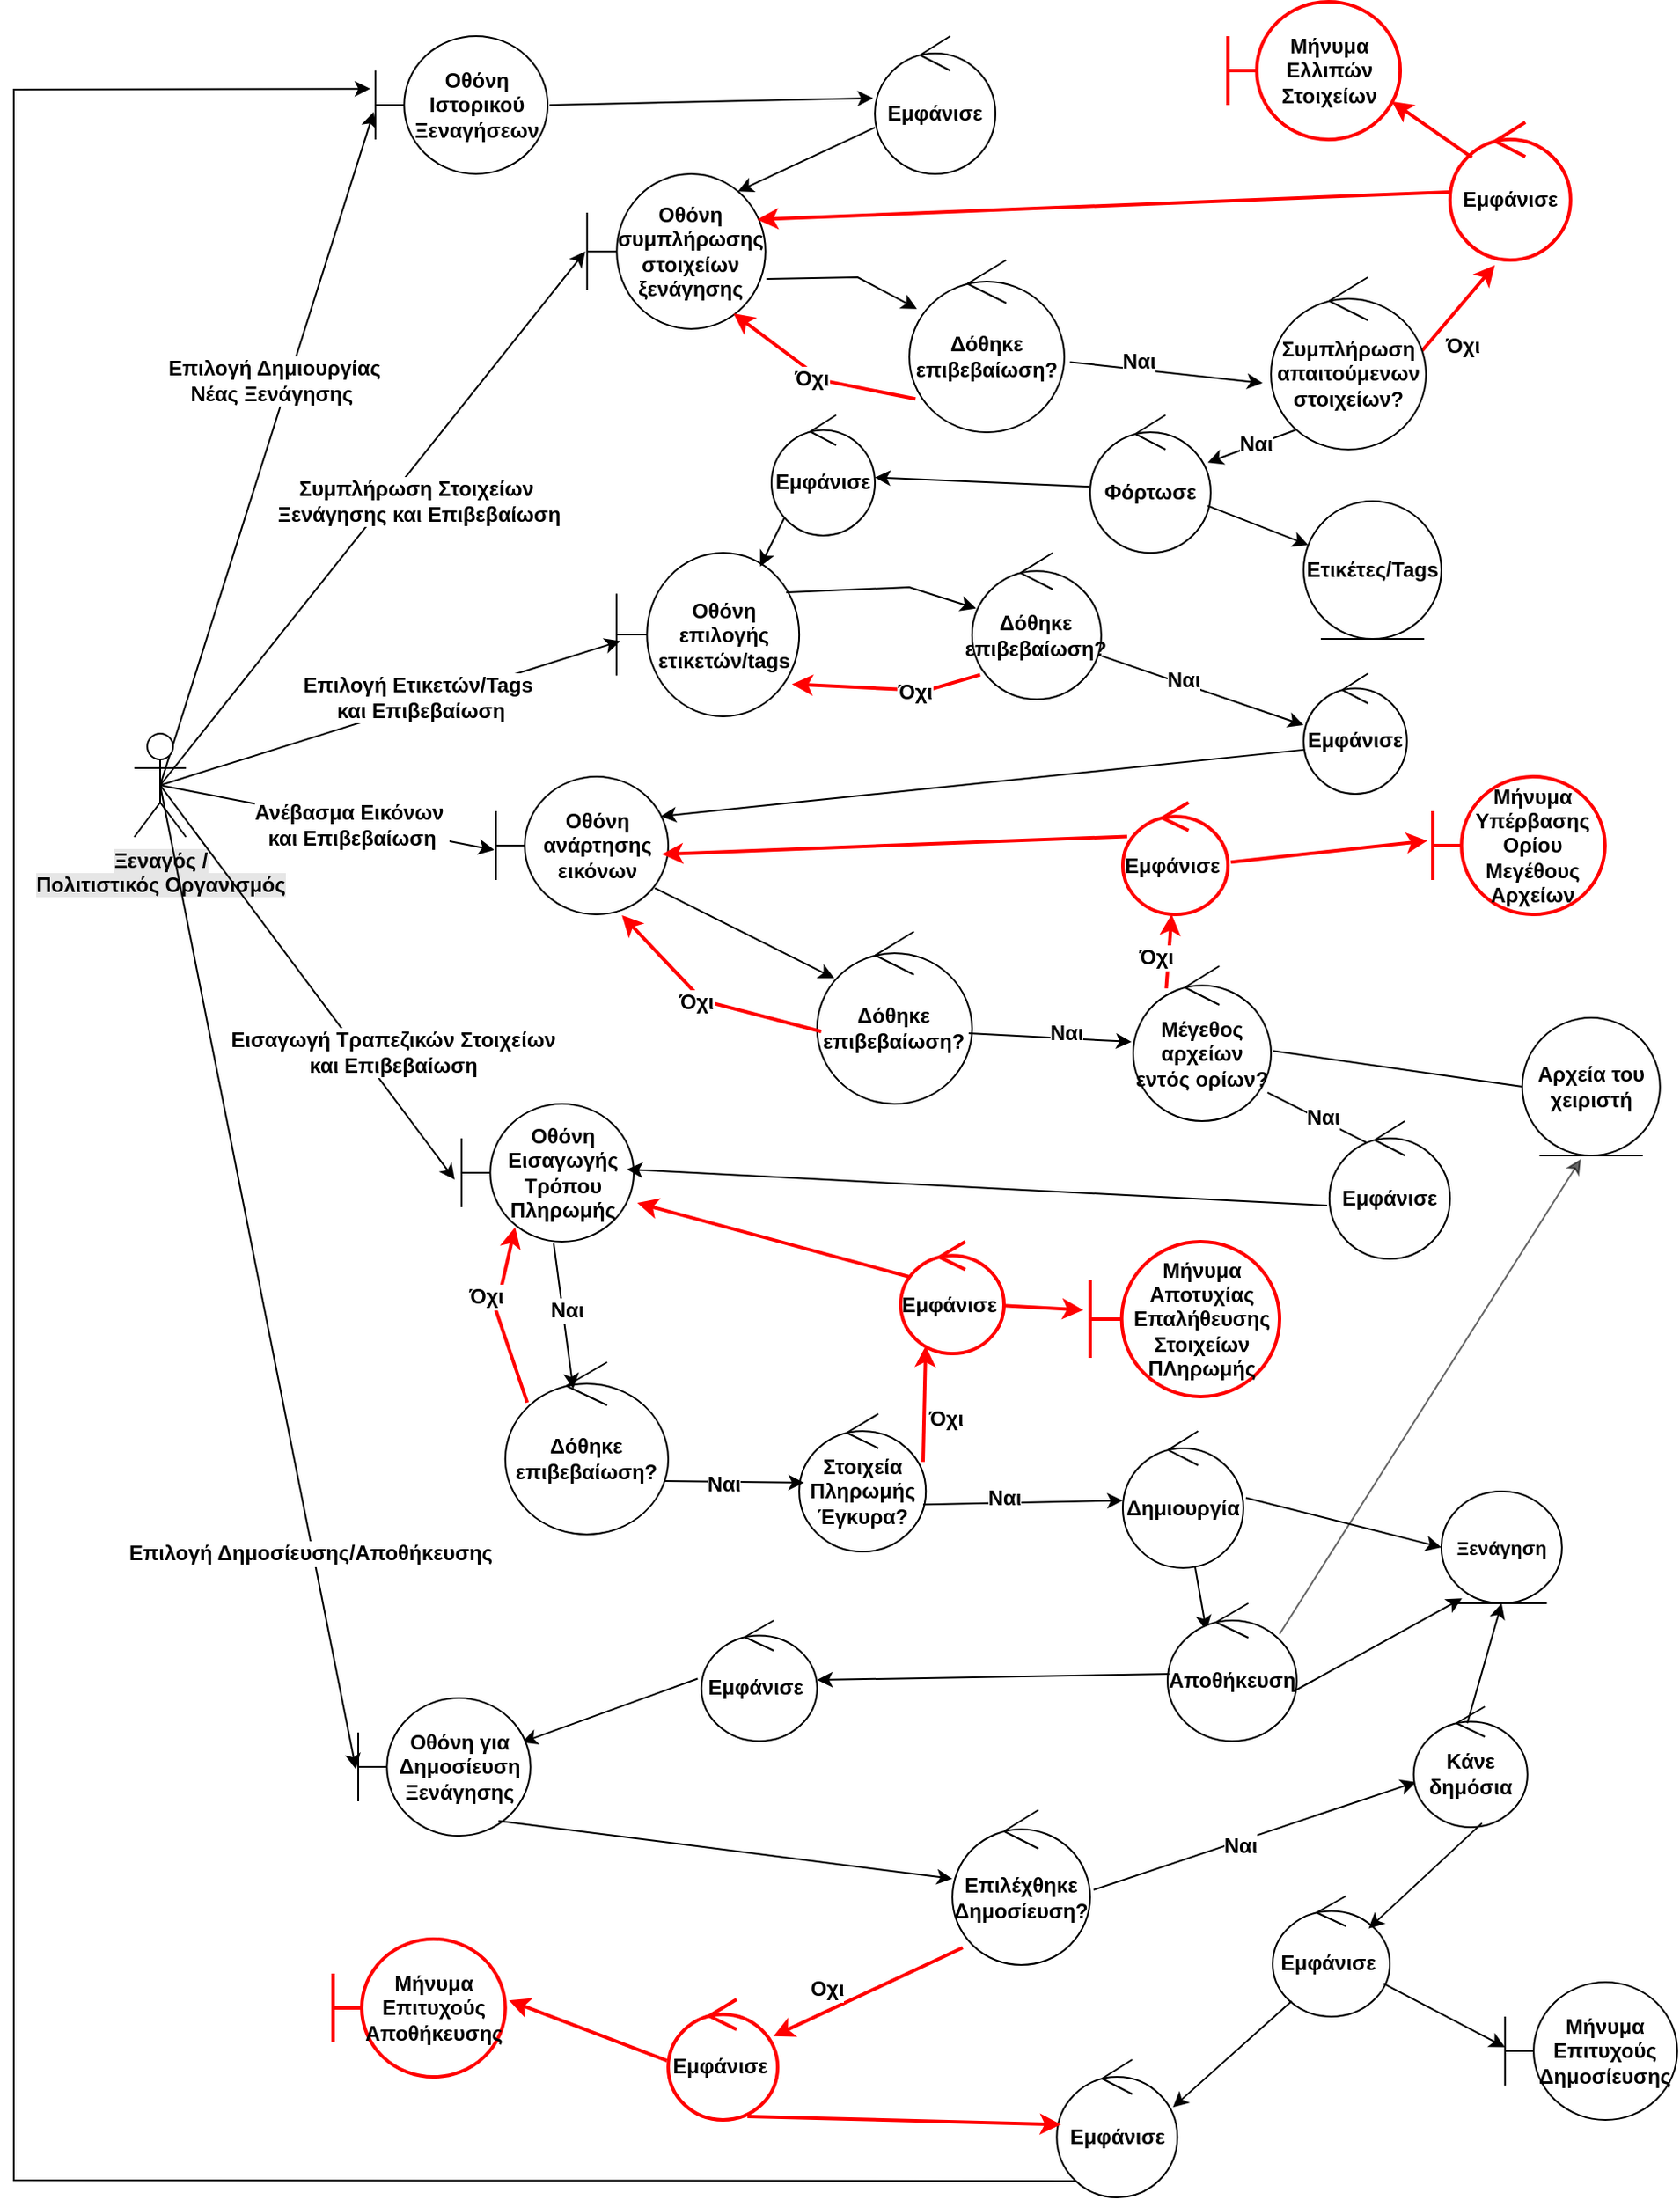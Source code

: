 <mxfile version="21.2.9" type="device">
  <diagram name="Page-1" id="bCAl37fwIDvj_ZqM9r9M">
    <mxGraphModel dx="2284" dy="1864" grid="1" gridSize="10" guides="1" tooltips="1" connect="1" arrows="1" fold="1" page="1" pageScale="1" pageWidth="850" pageHeight="1100" math="0" shadow="0">
      <root>
        <mxCell id="0" />
        <mxCell id="1" parent="0" />
        <mxCell id="_vuAa1aMIuxWL2abwS94-5" value="Οθόνη Ιστορικού Ξεναγήσεων" style="shape=umlBoundary;whiteSpace=wrap;html=1;fontStyle=1;" parent="1" vertex="1">
          <mxGeometry x="90" y="10" width="100" height="80" as="geometry" />
        </mxCell>
        <mxCell id="_vuAa1aMIuxWL2abwS94-7" value="" style="endArrow=classic;html=1;rounded=0;exitX=0.5;exitY=0.5;exitDx=0;exitDy=0;exitPerimeter=0;entryX=-0.01;entryY=0.55;entryDx=0;entryDy=0;entryPerimeter=0;fontStyle=1;" parent="1" source="_vuAa1aMIuxWL2abwS94-1" target="_vuAa1aMIuxWL2abwS94-5" edge="1">
          <mxGeometry width="50" height="50" relative="1" as="geometry">
            <mxPoint x="260" y="290" as="sourcePoint" />
            <mxPoint x="310" y="240" as="targetPoint" />
          </mxGeometry>
        </mxCell>
        <mxCell id="_vuAa1aMIuxWL2abwS94-8" value="&lt;font style=&quot;font-size: 12px;&quot;&gt;Επιλογή Δημιουργίας &lt;br&gt;Νέας Ξενάγησης&amp;nbsp;&lt;/font&gt;" style="edgeLabel;html=1;align=center;verticalAlign=middle;resizable=0;points=[];fontStyle=1;" parent="_vuAa1aMIuxWL2abwS94-7" vertex="1" connectable="0">
          <mxGeometry x="-0.223" y="1" relative="1" as="geometry">
            <mxPoint x="18" y="-83" as="offset" />
          </mxGeometry>
        </mxCell>
        <mxCell id="_vuAa1aMIuxWL2abwS94-1" value="&lt;span style=&quot;background-color: rgb(230, 230, 230);&quot;&gt;Ξεναγός / &lt;br&gt;Πολιτιστικός Οργανισμός&lt;/span&gt;" style="shape=umlActor;verticalLabelPosition=bottom;verticalAlign=top;html=1;outlineConnect=0;fontStyle=1;" parent="1" vertex="1">
          <mxGeometry x="-50" y="415" width="30" height="60" as="geometry" />
        </mxCell>
        <mxCell id="_vuAa1aMIuxWL2abwS94-10" value="Εμφάνισε" style="ellipse;shape=umlControl;whiteSpace=wrap;html=1;fontStyle=1;" parent="1" vertex="1">
          <mxGeometry x="380" y="10" width="70" height="80" as="geometry" />
        </mxCell>
        <mxCell id="_vuAa1aMIuxWL2abwS94-11" value="Οθόνη συμπλήρωσης στοιχείων ξενάγησης" style="shape=umlBoundary;whiteSpace=wrap;html=1;fontStyle=1;" parent="1" vertex="1">
          <mxGeometry x="212.88" y="90" width="103.56" height="90" as="geometry" />
        </mxCell>
        <mxCell id="_vuAa1aMIuxWL2abwS94-12" value="" style="endArrow=classic;html=1;rounded=0;entryX=-0.014;entryY=0.45;entryDx=0;entryDy=0;entryPerimeter=0;exitX=1.011;exitY=0.5;exitDx=0;exitDy=0;exitPerimeter=0;fontStyle=1;" parent="1" source="_vuAa1aMIuxWL2abwS94-5" target="_vuAa1aMIuxWL2abwS94-10" edge="1">
          <mxGeometry width="50" height="50" relative="1" as="geometry">
            <mxPoint x="428.94" y="80" as="sourcePoint" />
            <mxPoint x="328.94" y="230" as="targetPoint" />
          </mxGeometry>
        </mxCell>
        <mxCell id="_vuAa1aMIuxWL2abwS94-13" value="" style="endArrow=classic;html=1;rounded=0;exitX=0;exitY=0.663;exitDx=0;exitDy=0;exitPerimeter=0;entryX=0.846;entryY=0.113;entryDx=0;entryDy=0;entryPerimeter=0;fontStyle=1;" parent="1" source="_vuAa1aMIuxWL2abwS94-10" target="_vuAa1aMIuxWL2abwS94-11" edge="1">
          <mxGeometry width="50" height="50" relative="1" as="geometry">
            <mxPoint x="644.97" y="190.0" as="sourcePoint" />
            <mxPoint x="343.94" y="286.96" as="targetPoint" />
          </mxGeometry>
        </mxCell>
        <mxCell id="_vuAa1aMIuxWL2abwS94-14" value="" style="endArrow=classic;html=1;rounded=0;exitX=0.5;exitY=0.5;exitDx=0;exitDy=0;exitPerimeter=0;entryX=-0.01;entryY=0.5;entryDx=0;entryDy=0;entryPerimeter=0;fontStyle=1;" parent="1" source="_vuAa1aMIuxWL2abwS94-1" target="_vuAa1aMIuxWL2abwS94-11" edge="1">
          <mxGeometry width="50" height="50" relative="1" as="geometry">
            <mxPoint x="260" y="280" as="sourcePoint" />
            <mxPoint x="310" y="230" as="targetPoint" />
          </mxGeometry>
        </mxCell>
        <mxCell id="_vuAa1aMIuxWL2abwS94-15" value="&lt;font style=&quot;font-size: 12px;&quot;&gt;Συμπλήρωση Στοιχείων&amp;nbsp;&lt;br&gt;Ξενάγησης και Επιβεβαίωση&lt;br&gt;&lt;/font&gt;" style="edgeLabel;html=1;align=center;verticalAlign=middle;resizable=0;points=[];fontStyle=1;" parent="_vuAa1aMIuxWL2abwS94-14" vertex="1" connectable="0">
          <mxGeometry x="0.32" y="1" relative="1" as="geometry">
            <mxPoint x="-12" y="40" as="offset" />
          </mxGeometry>
        </mxCell>
        <mxCell id="_vuAa1aMIuxWL2abwS94-16" value="Φόρτωσε" style="ellipse;shape=umlControl;whiteSpace=wrap;html=1;fontStyle=1;" parent="1" vertex="1">
          <mxGeometry x="505" y="230" width="70" height="80" as="geometry" />
        </mxCell>
        <mxCell id="_vuAa1aMIuxWL2abwS94-17" value="Οθόνη επιλογής ετικετών/tags" style="shape=umlBoundary;whiteSpace=wrap;html=1;rounded=1;labelBackgroundColor=none;fontStyle=1;labelBorderColor=none;" parent="1" vertex="1">
          <mxGeometry x="230" y="310" width="106.06" height="95" as="geometry" />
        </mxCell>
        <mxCell id="_vuAa1aMIuxWL2abwS94-19" value="" style="endArrow=classic;html=1;rounded=0;fontStyle=1;" parent="1" source="_vuAa1aMIuxWL2abwS94-16" target="-2h78D8NwC2mSWmw_4OS-2" edge="1">
          <mxGeometry width="50" height="50" relative="1" as="geometry">
            <mxPoint x="515.94" y="263" as="sourcePoint" />
            <mxPoint x="560" y="260" as="targetPoint" />
          </mxGeometry>
        </mxCell>
        <mxCell id="_vuAa1aMIuxWL2abwS94-21" value="" style="endArrow=classic;html=1;rounded=0;exitX=0.5;exitY=0.5;exitDx=0;exitDy=0;exitPerimeter=0;entryX=0.02;entryY=0.54;entryDx=0;entryDy=0;entryPerimeter=0;fontStyle=1;" parent="1" source="_vuAa1aMIuxWL2abwS94-1" target="_vuAa1aMIuxWL2abwS94-17" edge="1">
          <mxGeometry width="50" height="50" relative="1" as="geometry">
            <mxPoint x="260" y="370" as="sourcePoint" />
            <mxPoint x="310" y="320" as="targetPoint" />
          </mxGeometry>
        </mxCell>
        <mxCell id="_vuAa1aMIuxWL2abwS94-22" value="&lt;font style=&quot;font-size: 12px;&quot;&gt;Επιλογή Ετικετών/Tags&amp;nbsp;&lt;br&gt;και Επιβεβαίωση&lt;br&gt;&lt;/font&gt;" style="edgeLabel;html=1;align=center;verticalAlign=middle;resizable=0;points=[];fontStyle=1;" parent="_vuAa1aMIuxWL2abwS94-21" vertex="1" connectable="0">
          <mxGeometry x="0.141" y="4" relative="1" as="geometry">
            <mxPoint as="offset" />
          </mxGeometry>
        </mxCell>
        <mxCell id="_vuAa1aMIuxWL2abwS94-25" value="Οθόνη ανάρτησης εικόνων" style="shape=umlBoundary;whiteSpace=wrap;html=1;rounded=1;labelBackgroundColor=none;fontStyle=1;labelBorderColor=none;" parent="1" vertex="1">
          <mxGeometry x="160" y="440" width="100" height="80" as="geometry" />
        </mxCell>
        <mxCell id="_vuAa1aMIuxWL2abwS94-26" value="Εμφάνισε" style="ellipse;shape=umlControl;whiteSpace=wrap;html=1;rounded=1;labelBackgroundColor=none;fontStyle=1;labelBorderColor=none;" parent="1" vertex="1">
          <mxGeometry x="628.94" y="380" width="60" height="70" as="geometry" />
        </mxCell>
        <mxCell id="_vuAa1aMIuxWL2abwS94-27" value="" style="endArrow=classic;html=1;rounded=1;exitX=0.013;exitY=0.633;exitDx=0;exitDy=0;exitPerimeter=0;entryX=0.956;entryY=0.288;entryDx=0;entryDy=0;entryPerimeter=0;labelBackgroundColor=none;fontColor=default;fontStyle=1;labelBorderColor=none;" parent="1" source="_vuAa1aMIuxWL2abwS94-26" target="_vuAa1aMIuxWL2abwS94-25" edge="1">
          <mxGeometry width="50" height="50" relative="1" as="geometry">
            <mxPoint x="443" y="577.02" as="sourcePoint" />
            <mxPoint x="365" y="435" as="targetPoint" />
            <Array as="points" />
          </mxGeometry>
        </mxCell>
        <mxCell id="_vuAa1aMIuxWL2abwS94-28" value="Μέγεθος αρχείων εντός ορίων?" style="ellipse;shape=umlControl;whiteSpace=wrap;html=1;rounded=1;labelBackgroundColor=none;fontStyle=1;labelBorderColor=none;" parent="1" vertex="1">
          <mxGeometry x="530" y="550" width="80" height="90" as="geometry" />
        </mxCell>
        <mxCell id="_vuAa1aMIuxWL2abwS94-31" value="" style="endArrow=classic;html=1;rounded=1;labelBackgroundColor=none;fontColor=default;fontStyle=1;labelBorderColor=none;exitX=0.975;exitY=0.816;exitDx=0;exitDy=0;exitPerimeter=0;entryX=1;entryY=0.463;entryDx=0;entryDy=0;entryPerimeter=0;" parent="1" source="_vuAa1aMIuxWL2abwS94-28" target="_vuAa1aMIuxWL2abwS94-40" edge="1">
          <mxGeometry width="50" height="50" relative="1" as="geometry">
            <mxPoint x="395" y="739" as="sourcePoint" />
            <mxPoint x="570" y="715" as="targetPoint" />
            <Array as="points" />
          </mxGeometry>
        </mxCell>
        <mxCell id="_vuAa1aMIuxWL2abwS94-78" value="&lt;font style=&quot;font-size: 12px;&quot;&gt;Ναι&lt;/font&gt;" style="edgeLabel;html=1;align=center;verticalAlign=middle;resizable=0;points=[];fontStyle=1;" parent="_vuAa1aMIuxWL2abwS94-31" vertex="1" connectable="0">
          <mxGeometry x="-0.514" y="1" relative="1" as="geometry">
            <mxPoint x="5" y="2" as="offset" />
          </mxGeometry>
        </mxCell>
        <mxCell id="_vuAa1aMIuxWL2abwS94-32" value="Εμφάνισε" style="ellipse;shape=umlControl;whiteSpace=wrap;html=1;rounded=1;labelBackgroundColor=none;fontStyle=1;labelBorderColor=none;strokeColor=#FF0000;strokeWidth=2;" parent="1" vertex="1">
          <mxGeometry x="713.94" y="60" width="70" height="80" as="geometry" />
        </mxCell>
        <mxCell id="_vuAa1aMIuxWL2abwS94-36" value="" style="endArrow=classic;html=1;rounded=0;fontStyle=1;exitX=1.004;exitY=0.705;exitDx=0;exitDy=0;exitPerimeter=0;entryX=0;entryY=0.429;entryDx=0;entryDy=0;entryPerimeter=0;" parent="1" source="1RGfCUsxJI8cOVG7FC86-12" target="_vuAa1aMIuxWL2abwS94-26" edge="1">
          <mxGeometry width="50" height="50" relative="1" as="geometry">
            <mxPoint x="570" y="500" as="sourcePoint" />
            <mxPoint x="690" y="430" as="targetPoint" />
          </mxGeometry>
        </mxCell>
        <mxCell id="_vuAa1aMIuxWL2abwS94-37" value="&lt;font style=&quot;font-size: 12px;&quot;&gt;Ναι&lt;/font&gt;" style="edgeLabel;html=1;align=center;verticalAlign=middle;resizable=0;points=[];fontStyle=1;" parent="_vuAa1aMIuxWL2abwS94-36" vertex="1" connectable="0">
          <mxGeometry x="-0.547" y="-1" relative="1" as="geometry">
            <mxPoint x="21" y="4" as="offset" />
          </mxGeometry>
        </mxCell>
        <mxCell id="_vuAa1aMIuxWL2abwS94-38" value="" style="endArrow=classic;html=1;rounded=0;exitX=0.5;exitY=0.5;exitDx=0;exitDy=0;exitPerimeter=0;entryX=-0.01;entryY=0.532;entryDx=0;entryDy=0;entryPerimeter=0;fontStyle=1;" parent="1" source="_vuAa1aMIuxWL2abwS94-1" target="_vuAa1aMIuxWL2abwS94-25" edge="1">
          <mxGeometry width="50" height="50" relative="1" as="geometry">
            <mxPoint x="260" y="370" as="sourcePoint" />
            <mxPoint x="310" y="320" as="targetPoint" />
          </mxGeometry>
        </mxCell>
        <mxCell id="_vuAa1aMIuxWL2abwS94-39" value="&lt;font style=&quot;font-size: 12px;&quot;&gt;Ανέβασμα Εικόνων&amp;nbsp;&lt;br&gt;και Επιβεβαίωση&lt;br&gt;&lt;/font&gt;" style="edgeLabel;html=1;align=center;verticalAlign=middle;resizable=0;points=[];fontStyle=1;" parent="_vuAa1aMIuxWL2abwS94-38" vertex="1" connectable="0">
          <mxGeometry x="0.149" y="-1" relative="1" as="geometry">
            <mxPoint as="offset" />
          </mxGeometry>
        </mxCell>
        <mxCell id="_vuAa1aMIuxWL2abwS94-40" value="Εμφάνισε" style="ellipse;shape=umlControl;whiteSpace=wrap;html=1;fontStyle=1;" parent="1" vertex="1">
          <mxGeometry x="643.94" y="640" width="70" height="80" as="geometry" />
        </mxCell>
        <mxCell id="_vuAa1aMIuxWL2abwS94-41" value="Οθόνη Εισαγωγής Τρόπου Πληρωμής" style="shape=umlBoundary;whiteSpace=wrap;html=1;fontStyle=1;" parent="1" vertex="1">
          <mxGeometry x="140" y="630" width="100" height="80" as="geometry" />
        </mxCell>
        <mxCell id="_vuAa1aMIuxWL2abwS94-42" value="" style="endArrow=classic;html=1;rounded=0;exitX=-0.019;exitY=0.613;exitDx=0;exitDy=0;exitPerimeter=0;entryX=0.96;entryY=0.225;entryDx=0;entryDy=0;entryPerimeter=0;fontStyle=1;" parent="1" source="_vuAa1aMIuxWL2abwS94-40" edge="1">
          <mxGeometry width="50" height="50" relative="1" as="geometry">
            <mxPoint x="635" y="865" as="sourcePoint" />
            <mxPoint x="236.0" y="668.0" as="targetPoint" />
          </mxGeometry>
        </mxCell>
        <mxCell id="_vuAa1aMIuxWL2abwS94-45" value="Στοιχεία Πληρωμής Έγκυρα?" style="ellipse;shape=umlControl;whiteSpace=wrap;html=1;fontStyle=1;" parent="1" vertex="1">
          <mxGeometry x="336.06" y="810" width="73.56" height="80" as="geometry" />
        </mxCell>
        <mxCell id="_vuAa1aMIuxWL2abwS94-46" value="" style="endArrow=classic;html=1;rounded=0;fontStyle=1;exitX=0.972;exitY=0.69;exitDx=0;exitDy=0;exitPerimeter=0;entryX=0.038;entryY=0.5;entryDx=0;entryDy=0;entryPerimeter=0;" parent="1" source="1RGfCUsxJI8cOVG7FC86-30" target="_vuAa1aMIuxWL2abwS94-45" edge="1">
          <mxGeometry width="50" height="50" relative="1" as="geometry">
            <mxPoint x="360" y="1040" as="sourcePoint" />
            <mxPoint x="460" y="859" as="targetPoint" />
          </mxGeometry>
        </mxCell>
        <mxCell id="_vuAa1aMIuxWL2abwS94-47" value="Δημιουργία" style="ellipse;shape=umlControl;whiteSpace=wrap;html=1;fontStyle=1;" parent="1" vertex="1">
          <mxGeometry x="523.98" y="820" width="70" height="79.5" as="geometry" />
        </mxCell>
        <mxCell id="_vuAa1aMIuxWL2abwS94-48" value="" style="endArrow=classic;html=1;rounded=0;fontStyle=1;exitX=0.978;exitY=0.658;exitDx=0;exitDy=0;exitPerimeter=0;" parent="1" source="_vuAa1aMIuxWL2abwS94-45" target="_vuAa1aMIuxWL2abwS94-47" edge="1">
          <mxGeometry width="50" height="50" relative="1" as="geometry">
            <mxPoint x="730" y="1020" as="sourcePoint" />
            <mxPoint x="420" y="975" as="targetPoint" />
          </mxGeometry>
        </mxCell>
        <mxCell id="_vuAa1aMIuxWL2abwS94-59" value="&lt;font style=&quot;font-size: 12px;&quot;&gt;Ναι&lt;/font&gt;" style="edgeLabel;html=1;align=center;verticalAlign=middle;resizable=0;points=[];fontStyle=1;" parent="_vuAa1aMIuxWL2abwS94-48" vertex="1" connectable="0">
          <mxGeometry x="-0.187" y="3" relative="1" as="geometry">
            <mxPoint as="offset" />
          </mxGeometry>
        </mxCell>
        <mxCell id="_vuAa1aMIuxWL2abwS94-49" value="Ξενάγηση" style="ellipse;shape=umlEntity;whiteSpace=wrap;html=1;fontFamily=Helvetica;fontSize=11;fontColor=default;fontStyle=1;" parent="1" vertex="1">
          <mxGeometry x="708.94" y="855" width="70" height="65" as="geometry" />
        </mxCell>
        <mxCell id="_vuAa1aMIuxWL2abwS94-50" value="" style="endArrow=classic;html=1;rounded=0;fontStyle=1;entryX=0.3;entryY=0.2;entryDx=0;entryDy=0;entryPerimeter=0;" parent="1" source="_vuAa1aMIuxWL2abwS94-47" target="8V7NM1SXL0UpTNKnD7uO-2" edge="1">
          <mxGeometry width="50" height="50" relative="1" as="geometry">
            <mxPoint x="898.94" y="984.49" as="sourcePoint" />
            <mxPoint x="1006.94" y="900.5" as="targetPoint" />
          </mxGeometry>
        </mxCell>
        <mxCell id="_vuAa1aMIuxWL2abwS94-51" value="Εμφάνισε&amp;nbsp;" style="ellipse;shape=umlControl;whiteSpace=wrap;html=1;rounded=1;labelBackgroundColor=none;fontStyle=1;labelBorderColor=none;" parent="1" vertex="1">
          <mxGeometry x="611" y="1090" width="68" height="70" as="geometry" />
        </mxCell>
        <mxCell id="_vuAa1aMIuxWL2abwS94-53" value="Εμφάνισε" style="ellipse;shape=umlControl;whiteSpace=wrap;html=1;rounded=1;labelBackgroundColor=none;fontStyle=1;labelBorderColor=none;" parent="1" vertex="1">
          <mxGeometry x="485.66" y="1185" width="70" height="80" as="geometry" />
        </mxCell>
        <mxCell id="_vuAa1aMIuxWL2abwS94-56" value="" style="endArrow=classic;html=1;rounded=0;fontStyle=1;entryX=0.963;entryY=0.346;entryDx=0;entryDy=0;entryPerimeter=0;exitX=0.162;exitY=0.871;exitDx=0;exitDy=0;exitPerimeter=0;" parent="1" source="_vuAa1aMIuxWL2abwS94-51" target="_vuAa1aMIuxWL2abwS94-53" edge="1">
          <mxGeometry width="50" height="50" relative="1" as="geometry">
            <mxPoint x="590.368" y="1177.79" as="sourcePoint" />
            <mxPoint x="1149.781" y="880" as="targetPoint" />
          </mxGeometry>
        </mxCell>
        <mxCell id="_vuAa1aMIuxWL2abwS94-61" value="" style="endArrow=classic;html=1;rounded=0;exitX=0.972;exitY=0.43;exitDx=0;exitDy=0;exitPerimeter=0;entryX=0.372;entryY=1.037;entryDx=0;entryDy=0;entryPerimeter=0;fontStyle=1;strokeWidth=2;strokeColor=#FF0000;" parent="1" source="1RGfCUsxJI8cOVG7FC86-6" target="_vuAa1aMIuxWL2abwS94-32" edge="1">
          <mxGeometry width="50" height="50" relative="1" as="geometry">
            <mxPoint x="649.01" y="436" as="sourcePoint" />
            <mxPoint x="438.94" y="330" as="targetPoint" />
          </mxGeometry>
        </mxCell>
        <mxCell id="_vuAa1aMIuxWL2abwS94-66" value="&lt;font style=&quot;font-size: 12px;&quot;&gt;Όχι&lt;/font&gt;" style="edgeLabel;html=1;align=center;verticalAlign=middle;resizable=0;points=[];fontStyle=1;" parent="_vuAa1aMIuxWL2abwS94-61" vertex="1" connectable="0">
          <mxGeometry x="-0.474" y="-3" relative="1" as="geometry">
            <mxPoint x="10" y="8" as="offset" />
          </mxGeometry>
        </mxCell>
        <mxCell id="_vuAa1aMIuxWL2abwS94-64" value="Μήνυμα Ελλιπών Στοιχείων" style="shape=umlBoundary;whiteSpace=wrap;html=1;rounded=1;labelBackgroundColor=none;fontStyle=1;labelBorderColor=none;strokeColor=#FF0000;strokeWidth=2;fontColor=#000000;" parent="1" vertex="1">
          <mxGeometry x="585.04" y="-10" width="100" height="80" as="geometry" />
        </mxCell>
        <mxCell id="_vuAa1aMIuxWL2abwS94-65" value="" style="endArrow=classic;html=1;rounded=0;exitX=0.182;exitY=0.256;exitDx=0;exitDy=0;exitPerimeter=0;fontStyle=1;strokeWidth=2;strokeColor=#FF0000;entryX=0.952;entryY=0.725;entryDx=0;entryDy=0;entryPerimeter=0;" parent="1" source="_vuAa1aMIuxWL2abwS94-32" target="_vuAa1aMIuxWL2abwS94-64" edge="1">
          <mxGeometry width="50" height="50" relative="1" as="geometry">
            <mxPoint x="388.94" y="490" as="sourcePoint" />
            <mxPoint x="438.94" y="440" as="targetPoint" />
          </mxGeometry>
        </mxCell>
        <mxCell id="_vuAa1aMIuxWL2abwS94-69" value="Εμφάνισε&amp;nbsp;" style="ellipse;shape=umlControl;whiteSpace=wrap;html=1;fontStyle=1;strokeColor=#FF0000;strokeWidth=2;" parent="1" vertex="1">
          <mxGeometry x="523.98" y="455" width="61.06" height="65" as="geometry" />
        </mxCell>
        <mxCell id="_vuAa1aMIuxWL2abwS94-72" value="" style="endArrow=classic;html=1;rounded=0;exitX=0.24;exitY=0.144;exitDx=0;exitDy=0;exitPerimeter=0;fontStyle=1;strokeWidth=2;strokeColor=#FF0000;" parent="1" source="_vuAa1aMIuxWL2abwS94-28" target="_vuAa1aMIuxWL2abwS94-69" edge="1">
          <mxGeometry width="50" height="50" relative="1" as="geometry">
            <mxPoint x="413" y="599" as="sourcePoint" />
            <mxPoint x="690" y="630" as="targetPoint" />
          </mxGeometry>
        </mxCell>
        <mxCell id="_vuAa1aMIuxWL2abwS94-73" value="&lt;font style=&quot;font-size: 12px;&quot;&gt;Όχι&lt;/font&gt;" style="edgeLabel;html=1;align=center;verticalAlign=middle;resizable=0;points=[];fontStyle=1;" parent="_vuAa1aMIuxWL2abwS94-72" vertex="1" connectable="0">
          <mxGeometry x="0.319" y="4" relative="1" as="geometry">
            <mxPoint x="-5" y="11" as="offset" />
          </mxGeometry>
        </mxCell>
        <mxCell id="_vuAa1aMIuxWL2abwS94-83" value="Εμφάνισε&amp;nbsp;" style="ellipse;shape=umlControl;whiteSpace=wrap;html=1;fontStyle=1;strokeColor=#FF0000;strokeWidth=2;" parent="1" vertex="1">
          <mxGeometry x="395" y="710" width="60" height="65" as="geometry" />
        </mxCell>
        <mxCell id="_vuAa1aMIuxWL2abwS94-86" value="" style="endArrow=classic;html=1;rounded=0;fontStyle=1;strokeWidth=2;strokeColor=#FF0000;exitX=0.978;exitY=0.348;exitDx=0;exitDy=0;exitPerimeter=0;entryX=0.242;entryY=0.931;entryDx=0;entryDy=0;entryPerimeter=0;" parent="1" source="_vuAa1aMIuxWL2abwS94-45" target="_vuAa1aMIuxWL2abwS94-83" edge="1">
          <mxGeometry width="50" height="50" relative="1" as="geometry">
            <mxPoint x="31.06" y="815" as="sourcePoint" />
            <mxPoint x="280" y="1100" as="targetPoint" />
            <Array as="points" />
          </mxGeometry>
        </mxCell>
        <mxCell id="_vuAa1aMIuxWL2abwS94-87" value="&lt;span style=&quot;font-size: 12px;&quot;&gt;Όχι&lt;/span&gt;" style="edgeLabel;html=1;align=center;verticalAlign=middle;resizable=0;points=[];fontStyle=1;" parent="_vuAa1aMIuxWL2abwS94-86" vertex="1" connectable="0">
          <mxGeometry x="-0.426" y="1" relative="1" as="geometry">
            <mxPoint x="13" y="-6" as="offset" />
          </mxGeometry>
        </mxCell>
        <mxCell id="AZ5zpPVhn2oC35pCDIvC-1" value="Εμφάνισε" style="ellipse;shape=umlControl;whiteSpace=wrap;html=1;rounded=1;labelBackgroundColor=none;fontStyle=1;labelBorderColor=none;" parent="1" vertex="1">
          <mxGeometry x="320" y="230" width="60" height="70" as="geometry" />
        </mxCell>
        <mxCell id="AZ5zpPVhn2oC35pCDIvC-3" value="" style="endArrow=classic;html=1;rounded=0;hachureGap=4;fontFamily=Architects Daughter;fontSource=https%3A%2F%2Ffonts.googleapis.com%2Fcss%3Ffamily%3DArchitects%2BDaughter;fontSize=16;exitX=0.125;exitY=0.852;exitDx=0;exitDy=0;exitPerimeter=0;fontStyle=1;entryX=0.786;entryY=0.084;entryDx=0;entryDy=0;entryPerimeter=0;" parent="1" source="AZ5zpPVhn2oC35pCDIvC-1" target="_vuAa1aMIuxWL2abwS94-17" edge="1">
          <mxGeometry width="50" height="50" relative="1" as="geometry">
            <mxPoint x="400" y="500" as="sourcePoint" />
            <mxPoint x="396.48" y="402" as="targetPoint" />
          </mxGeometry>
        </mxCell>
        <mxCell id="AZ5zpPVhn2oC35pCDIvC-4" value="" style="endArrow=classic;html=1;rounded=0;hachureGap=4;fontFamily=Architects Daughter;fontSource=https%3A%2F%2Ffonts.googleapis.com%2Fcss%3Ffamily%3DArchitects%2BDaughter;fontSize=16;exitX=-0.003;exitY=0.52;exitDx=0;exitDy=0;fontStyle=1;exitPerimeter=0;" parent="1" source="_vuAa1aMIuxWL2abwS94-16" target="AZ5zpPVhn2oC35pCDIvC-1" edge="1">
          <mxGeometry width="50" height="50" relative="1" as="geometry">
            <mxPoint x="401.44" y="420" as="sourcePoint" />
            <mxPoint x="450" y="450" as="targetPoint" />
          </mxGeometry>
        </mxCell>
        <mxCell id="8V7NM1SXL0UpTNKnD7uO-2" value="Αποθήκευση" style="ellipse;shape=umlControl;whiteSpace=wrap;html=1;fontStyle=1;" parent="1" vertex="1">
          <mxGeometry x="550" y="920" width="74.96" height="80" as="geometry" />
        </mxCell>
        <mxCell id="8V7NM1SXL0UpTNKnD7uO-5" value="" style="endArrow=classic;html=1;rounded=0;hachureGap=4;fontFamily=Architects Daughter;fontSource=https%3A%2F%2Ffonts.googleapis.com%2Fcss%3Ffamily%3DArchitects%2BDaughter;fontSize=16;exitX=0.977;exitY=0.639;exitDx=0;exitDy=0;exitPerimeter=0;entryX=0.171;entryY=0.956;entryDx=0;entryDy=0;entryPerimeter=0;" parent="1" source="8V7NM1SXL0UpTNKnD7uO-2" target="_vuAa1aMIuxWL2abwS94-49" edge="1">
          <mxGeometry width="50" height="50" relative="1" as="geometry">
            <mxPoint x="278.94" y="850.5" as="sourcePoint" />
            <mxPoint x="888.94" y="710.5" as="targetPoint" />
          </mxGeometry>
        </mxCell>
        <mxCell id="-2h78D8NwC2mSWmw_4OS-2" value="&lt;font style=&quot;font-size: 12px;&quot;&gt;Ετικέτες/Tags&lt;/font&gt;" style="ellipse;shape=umlEntity;whiteSpace=wrap;html=1;fontFamily=Helvetica;fontSize=11;rounded=1;labelBackgroundColor=none;fontStyle=1;labelBorderColor=none;" parent="1" vertex="1">
          <mxGeometry x="628.94" y="280" width="80" height="80" as="geometry" />
        </mxCell>
        <mxCell id="6x-jS217EGRno-RkUnH8-2" value="Επιλέχθηκε Δημοσίευση?" style="ellipse;shape=umlControl;whiteSpace=wrap;html=1;fontStyle=1;" parent="1" vertex="1">
          <mxGeometry x="425" y="1040" width="80" height="90" as="geometry" />
        </mxCell>
        <mxCell id="6x-jS217EGRno-RkUnH8-3" value="" style="endArrow=classic;html=1;rounded=0;exitX=-0.032;exitY=0.482;exitDx=0;exitDy=0;exitPerimeter=0;entryX=0.951;entryY=0.322;entryDx=0;entryDy=0;entryPerimeter=0;" parent="1" source="6x-jS217EGRno-RkUnH8-10" target="1RGfCUsxJI8cOVG7FC86-42" edge="1">
          <mxGeometry width="50" height="50" relative="1" as="geometry">
            <mxPoint x="1058" y="680" as="sourcePoint" />
            <mxPoint x="988" y="700" as="targetPoint" />
          </mxGeometry>
        </mxCell>
        <mxCell id="6x-jS217EGRno-RkUnH8-4" value="" style="endArrow=classic;html=1;rounded=0;exitX=1.025;exitY=0.515;exitDx=0;exitDy=0;exitPerimeter=0;fontStyle=1;entryX=0.021;entryY=0.626;entryDx=0;entryDy=0;entryPerimeter=0;" parent="1" source="6x-jS217EGRno-RkUnH8-2" target="9z0R-OL_Knqyuf6gc-zT-4" edge="1">
          <mxGeometry width="50" height="50" relative="1" as="geometry">
            <mxPoint x="1082" y="629.01" as="sourcePoint" />
            <mxPoint x="1138" y="680" as="targetPoint" />
            <Array as="points" />
          </mxGeometry>
        </mxCell>
        <mxCell id="6x-jS217EGRno-RkUnH8-7" value="&lt;font style=&quot;font-size: 12px;&quot;&gt;Ναι&lt;/font&gt;" style="edgeLabel;html=1;align=center;verticalAlign=middle;resizable=0;points=[];fontStyle=1" parent="6x-jS217EGRno-RkUnH8-4" vertex="1" connectable="0">
          <mxGeometry x="-0.332" y="-2" relative="1" as="geometry">
            <mxPoint x="22" y="-7" as="offset" />
          </mxGeometry>
        </mxCell>
        <mxCell id="6x-jS217EGRno-RkUnH8-10" value="Εμφάνισε&amp;nbsp;" style="ellipse;shape=umlControl;whiteSpace=wrap;html=1;rounded=1;labelBackgroundColor=none;fontStyle=1;labelBorderColor=none;" parent="1" vertex="1">
          <mxGeometry x="279.28" y="930" width="67.16" height="70" as="geometry" />
        </mxCell>
        <mxCell id="6x-jS217EGRno-RkUnH8-11" value="" style="endArrow=classic;html=1;rounded=0;exitX=0.013;exitY=0.513;exitDx=0;exitDy=0;exitPerimeter=0;" parent="1" source="8V7NM1SXL0UpTNKnD7uO-2" target="6x-jS217EGRno-RkUnH8-10" edge="1">
          <mxGeometry width="50" height="50" relative="1" as="geometry">
            <mxPoint x="580" y="960" as="sourcePoint" />
            <mxPoint x="1068" y="740" as="targetPoint" />
          </mxGeometry>
        </mxCell>
        <mxCell id="6x-jS217EGRno-RkUnH8-12" value="Εμφάνισε&amp;nbsp;" style="ellipse;shape=umlControl;whiteSpace=wrap;html=1;rounded=1;labelBackgroundColor=none;fontStyle=1;labelBorderColor=none;strokeWidth=2;strokeColor=#FF0000;" parent="1" vertex="1">
          <mxGeometry x="260.0" y="1150" width="63.56" height="70" as="geometry" />
        </mxCell>
        <mxCell id="9z0R-OL_Knqyuf6gc-zT-3" value="" style="endArrow=classic;html=1;rounded=0;entryX=0;entryY=0.5;entryDx=0;entryDy=0;exitX=1.021;exitY=0.487;exitDx=0;exitDy=0;exitPerimeter=0;" parent="1" source="_vuAa1aMIuxWL2abwS94-47" target="_vuAa1aMIuxWL2abwS94-49" edge="1">
          <mxGeometry width="50" height="50" relative="1" as="geometry">
            <mxPoint x="828.94" y="1000.5" as="sourcePoint" />
            <mxPoint x="888.94" y="930.5" as="targetPoint" />
          </mxGeometry>
        </mxCell>
        <mxCell id="9z0R-OL_Knqyuf6gc-zT-4" value="Κάνε δημόσια" style="ellipse;shape=umlControl;whiteSpace=wrap;html=1;fontStyle=1;" parent="1" vertex="1">
          <mxGeometry x="692.88" y="980" width="66.06" height="70" as="geometry" />
        </mxCell>
        <mxCell id="1RGfCUsxJI8cOVG7FC86-2" value="Δόθηκε επιβεβαίωση?" style="ellipse;shape=umlControl;whiteSpace=wrap;html=1;fontStyle=1;" parent="1" vertex="1">
          <mxGeometry x="400" y="140" width="90" height="100" as="geometry" />
        </mxCell>
        <mxCell id="1RGfCUsxJI8cOVG7FC86-3" value="" style="endArrow=classic;html=1;rounded=0;exitX=1.005;exitY=0.678;exitDx=0;exitDy=0;exitPerimeter=0;" parent="1" source="_vuAa1aMIuxWL2abwS94-11" target="1RGfCUsxJI8cOVG7FC86-2" edge="1">
          <mxGeometry width="50" height="50" relative="1" as="geometry">
            <mxPoint x="280" y="400" as="sourcePoint" />
            <mxPoint x="440" y="159" as="targetPoint" />
            <Array as="points">
              <mxPoint x="370" y="150" />
            </Array>
          </mxGeometry>
        </mxCell>
        <mxCell id="1RGfCUsxJI8cOVG7FC86-4" value="" style="endArrow=classic;html=1;rounded=0;exitX=0.04;exitY=0.806;exitDx=0;exitDy=0;exitPerimeter=0;entryX=0.821;entryY=0.9;entryDx=0;entryDy=0;entryPerimeter=0;strokeColor=#FF0000;strokeWidth=2;" parent="1" source="1RGfCUsxJI8cOVG7FC86-2" target="_vuAa1aMIuxWL2abwS94-11" edge="1">
          <mxGeometry width="50" height="50" relative="1" as="geometry">
            <mxPoint x="300" y="260" as="sourcePoint" />
            <mxPoint x="350" y="210" as="targetPoint" />
            <Array as="points">
              <mxPoint x="350" y="210" />
            </Array>
          </mxGeometry>
        </mxCell>
        <mxCell id="1RGfCUsxJI8cOVG7FC86-5" value="&lt;b&gt;&lt;font style=&quot;font-size: 12px;&quot;&gt;Όχι&lt;/font&gt;&lt;/b&gt;" style="edgeLabel;html=1;align=center;verticalAlign=middle;resizable=0;points=[];" parent="1RGfCUsxJI8cOVG7FC86-4" vertex="1" connectable="0">
          <mxGeometry x="-0.237" relative="1" as="geometry">
            <mxPoint x="-16" y="-3" as="offset" />
          </mxGeometry>
        </mxCell>
        <mxCell id="1RGfCUsxJI8cOVG7FC86-6" value="Συμπλήρωση απαιτούμενων στοιχείων?" style="ellipse;shape=umlControl;whiteSpace=wrap;html=1;rounded=1;labelBackgroundColor=none;fontStyle=1;labelBorderColor=none;" parent="1" vertex="1">
          <mxGeometry x="610" y="150" width="90" height="100" as="geometry" />
        </mxCell>
        <mxCell id="1RGfCUsxJI8cOVG7FC86-7" value="" style="endArrow=classic;html=1;rounded=0;exitX=1.036;exitY=0.592;exitDx=0;exitDy=0;exitPerimeter=0;entryX=-0.054;entryY=0.614;entryDx=0;entryDy=0;entryPerimeter=0;" parent="1" source="1RGfCUsxJI8cOVG7FC86-2" target="1RGfCUsxJI8cOVG7FC86-6" edge="1">
          <mxGeometry width="50" height="50" relative="1" as="geometry">
            <mxPoint x="630" y="310" as="sourcePoint" />
            <mxPoint x="680" y="260" as="targetPoint" />
          </mxGeometry>
        </mxCell>
        <mxCell id="1RGfCUsxJI8cOVG7FC86-8" value="&lt;b&gt;&lt;font style=&quot;font-size: 12px;&quot;&gt;Ναι&lt;/font&gt;&lt;/b&gt;" style="edgeLabel;html=1;align=center;verticalAlign=middle;resizable=0;points=[];" parent="1RGfCUsxJI8cOVG7FC86-7" vertex="1" connectable="0">
          <mxGeometry x="-0.546" y="-2" relative="1" as="geometry">
            <mxPoint x="14" y="-5" as="offset" />
          </mxGeometry>
        </mxCell>
        <mxCell id="1RGfCUsxJI8cOVG7FC86-9" value="" style="endArrow=classic;html=1;rounded=0;exitX=0.003;exitY=0.506;exitDx=0;exitDy=0;exitPerimeter=0;entryX=0.954;entryY=0.294;entryDx=0;entryDy=0;entryPerimeter=0;fontStyle=1;strokeWidth=2;strokeColor=#FF0000;" parent="1" source="_vuAa1aMIuxWL2abwS94-32" target="_vuAa1aMIuxWL2abwS94-11" edge="1">
          <mxGeometry width="50" height="50" relative="1" as="geometry">
            <mxPoint x="794" y="240" as="sourcePoint" />
            <mxPoint x="780" y="133" as="targetPoint" />
          </mxGeometry>
        </mxCell>
        <mxCell id="1RGfCUsxJI8cOVG7FC86-10" value="" style="endArrow=classic;html=1;rounded=0;exitX=0.164;exitY=0.885;exitDx=0;exitDy=0;exitPerimeter=0;" parent="1" source="1RGfCUsxJI8cOVG7FC86-6" target="_vuAa1aMIuxWL2abwS94-16" edge="1">
          <mxGeometry width="50" height="50" relative="1" as="geometry">
            <mxPoint x="400" y="380" as="sourcePoint" />
            <mxPoint x="450" y="330" as="targetPoint" />
          </mxGeometry>
        </mxCell>
        <mxCell id="1RGfCUsxJI8cOVG7FC86-11" value="&lt;b&gt;&lt;font style=&quot;font-size: 12px;&quot;&gt;Ναι&lt;/font&gt;&lt;/b&gt;" style="edgeLabel;html=1;align=center;verticalAlign=middle;resizable=0;points=[];" parent="1" vertex="1" connectable="0">
          <mxGeometry x="580.0" y="190.005" as="geometry">
            <mxPoint x="21" y="57" as="offset" />
          </mxGeometry>
        </mxCell>
        <mxCell id="1RGfCUsxJI8cOVG7FC86-12" value="Δόθηκε επιβεβαίωση?" style="ellipse;shape=umlControl;whiteSpace=wrap;html=1;fontStyle=1;" parent="1" vertex="1">
          <mxGeometry x="436.44" y="310" width="75" height="85" as="geometry" />
        </mxCell>
        <mxCell id="1RGfCUsxJI8cOVG7FC86-13" value="" style="endArrow=classic;html=1;rounded=0;exitX=0.063;exitY=0.833;exitDx=0;exitDy=0;exitPerimeter=0;entryX=0.96;entryY=0.803;entryDx=0;entryDy=0;entryPerimeter=0;strokeColor=#FF0000;strokeWidth=2;" parent="1" source="1RGfCUsxJI8cOVG7FC86-12" target="_vuAa1aMIuxWL2abwS94-17" edge="1">
          <mxGeometry width="50" height="50" relative="1" as="geometry">
            <mxPoint x="454" y="231" as="sourcePoint" />
            <mxPoint x="355" y="201" as="targetPoint" />
            <Array as="points">
              <mxPoint x="410" y="390" />
            </Array>
          </mxGeometry>
        </mxCell>
        <mxCell id="1RGfCUsxJI8cOVG7FC86-14" value="&lt;b&gt;&lt;font style=&quot;font-size: 12px;&quot;&gt;Όχι&lt;/font&gt;&lt;/b&gt;" style="edgeLabel;html=1;align=center;verticalAlign=middle;resizable=0;points=[];" parent="1RGfCUsxJI8cOVG7FC86-13" vertex="1" connectable="0">
          <mxGeometry x="-0.237" relative="1" as="geometry">
            <mxPoint x="3" y="1" as="offset" />
          </mxGeometry>
        </mxCell>
        <mxCell id="1RGfCUsxJI8cOVG7FC86-15" value="" style="endArrow=classic;html=1;rounded=0;entryX=0.031;entryY=0.38;entryDx=0;entryDy=0;entryPerimeter=0;exitX=0.929;exitY=0.242;exitDx=0;exitDy=0;exitPerimeter=0;" parent="1" source="_vuAa1aMIuxWL2abwS94-17" target="1RGfCUsxJI8cOVG7FC86-12" edge="1">
          <mxGeometry width="50" height="50" relative="1" as="geometry">
            <mxPoint x="350" y="430" as="sourcePoint" />
            <mxPoint x="400" y="380" as="targetPoint" />
            <Array as="points">
              <mxPoint x="400" y="330" />
            </Array>
          </mxGeometry>
        </mxCell>
        <mxCell id="1RGfCUsxJI8cOVG7FC86-16" value="Δόθηκε επιβεβαίωση?" style="ellipse;shape=umlControl;whiteSpace=wrap;html=1;fontStyle=1;" parent="1" vertex="1">
          <mxGeometry x="346.44" y="530" width="90" height="100" as="geometry" />
        </mxCell>
        <mxCell id="1RGfCUsxJI8cOVG7FC86-17" value="" style="endArrow=classic;html=1;rounded=0;exitX=0.922;exitY=0.808;exitDx=0;exitDy=0;exitPerimeter=0;entryX=0.111;entryY=0.27;entryDx=0;entryDy=0;entryPerimeter=0;" parent="1" source="_vuAa1aMIuxWL2abwS94-25" target="1RGfCUsxJI8cOVG7FC86-16" edge="1">
          <mxGeometry width="50" height="50" relative="1" as="geometry">
            <mxPoint x="380" y="560" as="sourcePoint" />
            <mxPoint x="400" y="630" as="targetPoint" />
          </mxGeometry>
        </mxCell>
        <mxCell id="1RGfCUsxJI8cOVG7FC86-19" value="" style="endArrow=classic;html=1;rounded=0;exitX=0.027;exitY=0.58;exitDx=0;exitDy=0;exitPerimeter=0;entryX=0.731;entryY=1.006;entryDx=0;entryDy=0;entryPerimeter=0;strokeColor=#FF0000;strokeWidth=2;" parent="1" source="1RGfCUsxJI8cOVG7FC86-16" target="_vuAa1aMIuxWL2abwS94-25" edge="1">
          <mxGeometry width="50" height="50" relative="1" as="geometry">
            <mxPoint x="350" y="590" as="sourcePoint" />
            <mxPoint x="400" y="540" as="targetPoint" />
            <Array as="points">
              <mxPoint x="280" y="570" />
            </Array>
          </mxGeometry>
        </mxCell>
        <mxCell id="1RGfCUsxJI8cOVG7FC86-20" value="&lt;b&gt;&lt;font style=&quot;font-size: 12px;&quot;&gt;Όχι&lt;/font&gt;&lt;/b&gt;" style="edgeLabel;html=1;align=center;verticalAlign=middle;resizable=0;points=[];" parent="1" vertex="1" connectable="0">
          <mxGeometry x="380.004" y="430.002" as="geometry">
            <mxPoint x="-104" y="141" as="offset" />
          </mxGeometry>
        </mxCell>
        <mxCell id="1RGfCUsxJI8cOVG7FC86-21" value="" style="endArrow=classic;html=1;rounded=0;entryX=-0.012;entryY=0.489;entryDx=0;entryDy=0;entryPerimeter=0;exitX=0.978;exitY=0.59;exitDx=0;exitDy=0;exitPerimeter=0;" parent="1" source="1RGfCUsxJI8cOVG7FC86-16" target="_vuAa1aMIuxWL2abwS94-28" edge="1">
          <mxGeometry width="50" height="50" relative="1" as="geometry">
            <mxPoint x="400" y="650" as="sourcePoint" />
            <mxPoint x="400" y="630" as="targetPoint" />
          </mxGeometry>
        </mxCell>
        <mxCell id="1RGfCUsxJI8cOVG7FC86-22" value="&lt;font style=&quot;font-size: 12px;&quot;&gt;Ναι&lt;/font&gt;" style="edgeLabel;html=1;align=center;verticalAlign=middle;resizable=0;points=[];fontStyle=1;" parent="1" vertex="1" connectable="0">
          <mxGeometry x="465.002" y="669.996" as="geometry">
            <mxPoint x="26" y="-81" as="offset" />
          </mxGeometry>
        </mxCell>
        <mxCell id="1RGfCUsxJI8cOVG7FC86-24" value="Μήνυμα Υπέρβασης Ορίου Μεγέθους Αρχείων" style="shape=umlBoundary;whiteSpace=wrap;html=1;rounded=1;labelBackgroundColor=none;fontStyle=1;labelBorderColor=none;strokeColor=#FF0000;strokeWidth=2;" parent="1" vertex="1">
          <mxGeometry x="703.94" y="440" width="100" height="80" as="geometry" />
        </mxCell>
        <mxCell id="1RGfCUsxJI8cOVG7FC86-26" value="" style="endArrow=classic;html=1;rounded=0;exitX=1.027;exitY=0.533;exitDx=0;exitDy=0;exitPerimeter=0;entryX=-0.031;entryY=0.465;entryDx=0;entryDy=0;entryPerimeter=0;strokeColor=#FF0000;strokeWidth=2;" parent="1" source="_vuAa1aMIuxWL2abwS94-69" target="1RGfCUsxJI8cOVG7FC86-24" edge="1">
          <mxGeometry width="50" height="50" relative="1" as="geometry">
            <mxPoint x="350" y="720" as="sourcePoint" />
            <mxPoint x="400" y="670" as="targetPoint" />
          </mxGeometry>
        </mxCell>
        <mxCell id="1RGfCUsxJI8cOVG7FC86-27" value="" style="endArrow=classic;html=1;rounded=0;exitX=0.041;exitY=0.303;exitDx=0;exitDy=0;exitPerimeter=0;strokeColor=#FF0000;strokeWidth=2;entryX=0.964;entryY=0.563;entryDx=0;entryDy=0;entryPerimeter=0;" parent="1" source="_vuAa1aMIuxWL2abwS94-69" target="_vuAa1aMIuxWL2abwS94-25" edge="1">
          <mxGeometry width="50" height="50" relative="1" as="geometry">
            <mxPoint x="350" y="720" as="sourcePoint" />
            <mxPoint x="380" y="540" as="targetPoint" />
          </mxGeometry>
        </mxCell>
        <mxCell id="1RGfCUsxJI8cOVG7FC86-30" value="Δόθηκε επιβεβαίωση?" style="ellipse;shape=umlControl;whiteSpace=wrap;html=1;fontStyle=1;" parent="1" vertex="1">
          <mxGeometry x="165.38" y="780" width="94.62" height="100" as="geometry" />
        </mxCell>
        <mxCell id="1RGfCUsxJI8cOVG7FC86-31" value="" style="endArrow=classic;html=1;rounded=0;exitX=0.535;exitY=1.013;exitDx=0;exitDy=0;exitPerimeter=0;entryX=0.417;entryY=0.155;entryDx=0;entryDy=0;entryPerimeter=0;" parent="1" source="_vuAa1aMIuxWL2abwS94-41" target="1RGfCUsxJI8cOVG7FC86-30" edge="1">
          <mxGeometry width="50" height="50" relative="1" as="geometry">
            <mxPoint x="210.3" y="733.04" as="sourcePoint" />
            <mxPoint x="400" y="890" as="targetPoint" />
          </mxGeometry>
        </mxCell>
        <mxCell id="1RGfCUsxJI8cOVG7FC86-34" value="&lt;font style=&quot;font-size: 12px;&quot;&gt;Ναι&lt;/font&gt;" style="edgeLabel;html=1;align=center;verticalAlign=middle;resizable=0;points=[];fontStyle=1;" parent="1" vertex="1" connectable="0">
          <mxGeometry x="269.093" y="659.997" as="geometry">
            <mxPoint x="23" y="191" as="offset" />
          </mxGeometry>
        </mxCell>
        <mxCell id="1RGfCUsxJI8cOVG7FC86-38" value="Μήνυμα Αποτυχίας Επαλήθευσης Στοιχείων ΠΛηρωμής" style="shape=umlBoundary;whiteSpace=wrap;html=1;fontStyle=1;strokeWidth=2;strokeColor=#FF0000;" parent="1" vertex="1">
          <mxGeometry x="505.0" y="710" width="110" height="90" as="geometry" />
        </mxCell>
        <mxCell id="1RGfCUsxJI8cOVG7FC86-39" value="" style="endArrow=classic;html=1;rounded=0;fontStyle=1;strokeWidth=2;strokeColor=#FF0000;exitX=0.087;exitY=0.315;exitDx=0;exitDy=0;exitPerimeter=0;entryX=1.02;entryY=0.469;entryDx=0;entryDy=0;entryPerimeter=0;" parent="1" source="_vuAa1aMIuxWL2abwS94-83" edge="1">
          <mxGeometry width="50" height="50" relative="1" as="geometry">
            <mxPoint x="209" y="1116" as="sourcePoint" />
            <mxPoint x="242.0" y="687.52" as="targetPoint" />
          </mxGeometry>
        </mxCell>
        <mxCell id="1RGfCUsxJI8cOVG7FC86-42" value="Οθόνη για Δημοσίευση Ξενάγησης" style="shape=umlBoundary;whiteSpace=wrap;html=1;rounded=1;labelBackgroundColor=none;fontStyle=1;labelBorderColor=none;" parent="1" vertex="1">
          <mxGeometry x="80.0" y="975" width="100" height="80" as="geometry" />
        </mxCell>
        <mxCell id="1RGfCUsxJI8cOVG7FC86-44" value="" style="endArrow=classic;html=1;rounded=0;entryX=-0.036;entryY=0.441;entryDx=0;entryDy=0;entryPerimeter=0;exitX=0.99;exitY=0.572;exitDx=0;exitDy=0;exitPerimeter=0;strokeColor=#FF0000;strokeWidth=2;" parent="1" source="_vuAa1aMIuxWL2abwS94-83" target="1RGfCUsxJI8cOVG7FC86-38" edge="1">
          <mxGeometry width="50" height="50" relative="1" as="geometry">
            <mxPoint x="560" y="880" as="sourcePoint" />
            <mxPoint x="610" y="830" as="targetPoint" />
          </mxGeometry>
        </mxCell>
        <mxCell id="1RGfCUsxJI8cOVG7FC86-47" value="" style="endArrow=classic;html=1;rounded=0;exitX=0.814;exitY=0.892;exitDx=0;exitDy=0;exitPerimeter=0;entryX=0;entryY=0.444;entryDx=0;entryDy=0;entryPerimeter=0;" parent="1" source="1RGfCUsxJI8cOVG7FC86-42" target="6x-jS217EGRno-RkUnH8-2" edge="1">
          <mxGeometry width="50" height="50" relative="1" as="geometry">
            <mxPoint x="550" y="1040" as="sourcePoint" />
            <mxPoint x="600" y="990" as="targetPoint" />
          </mxGeometry>
        </mxCell>
        <mxCell id="1RGfCUsxJI8cOVG7FC86-49" value="" style="endArrow=classic;html=1;rounded=0;exitX=0.5;exitY=0.5;exitDx=0;exitDy=0;exitPerimeter=0;entryX=-0.013;entryY=0.517;entryDx=0;entryDy=0;entryPerimeter=0;" parent="1" source="_vuAa1aMIuxWL2abwS94-1" target="1RGfCUsxJI8cOVG7FC86-42" edge="1">
          <mxGeometry width="50" height="50" relative="1" as="geometry">
            <mxPoint x="540" y="810" as="sourcePoint" />
            <mxPoint x="590" y="760" as="targetPoint" />
          </mxGeometry>
        </mxCell>
        <mxCell id="1RGfCUsxJI8cOVG7FC86-51" value="&lt;font style=&quot;font-size: 12px;&quot;&gt;&lt;b&gt;Επιλογή Δημοσίευσης/Αποθήκευσης&lt;br&gt;&lt;/b&gt;&lt;/font&gt;" style="edgeLabel;html=1;align=center;verticalAlign=middle;resizable=0;points=[];" parent="1RGfCUsxJI8cOVG7FC86-49" vertex="1" connectable="0">
          <mxGeometry x="0.559" y="-2" relative="1" as="geometry">
            <mxPoint as="offset" />
          </mxGeometry>
        </mxCell>
        <mxCell id="1RGfCUsxJI8cOVG7FC86-53" value="Μήνυμα Επιτυχούς Αποθήκευσης" style="shape=umlBoundary;whiteSpace=wrap;html=1;fontStyle=1;strokeWidth=2;strokeColor=#FF0000;" parent="1" vertex="1">
          <mxGeometry x="65.38" y="1115" width="100" height="80" as="geometry" />
        </mxCell>
        <mxCell id="1RGfCUsxJI8cOVG7FC86-54" value="Μήνυμα Επιτυχούς Δημοσίευσης" style="shape=umlBoundary;whiteSpace=wrap;html=1;fontStyle=1;" parent="1" vertex="1">
          <mxGeometry x="745.88" y="1140" width="100" height="80" as="geometry" />
        </mxCell>
        <mxCell id="1RGfCUsxJI8cOVG7FC86-57" value="" style="endArrow=classic;html=1;rounded=0;exitX=0.135;exitY=0.234;exitDx=0;exitDy=0;exitPerimeter=0;entryX=0.311;entryY=0.895;entryDx=0;entryDy=0;entryPerimeter=0;strokeWidth=2;strokeColor=#FF0000;" parent="1" source="1RGfCUsxJI8cOVG7FC86-30" target="_vuAa1aMIuxWL2abwS94-41" edge="1">
          <mxGeometry width="50" height="50" relative="1" as="geometry">
            <mxPoint x="300" y="690" as="sourcePoint" />
            <mxPoint x="350" y="640" as="targetPoint" />
            <Array as="points">
              <mxPoint x="160" y="750" />
            </Array>
          </mxGeometry>
        </mxCell>
        <mxCell id="1RGfCUsxJI8cOVG7FC86-33" value="&lt;font style=&quot;font-size: 12px;&quot;&gt;Όχι&lt;/font&gt;" style="edgeLabel;html=1;align=center;verticalAlign=middle;resizable=0;points=[];fontStyle=1;" parent="1" vertex="1" connectable="0">
          <mxGeometry x="219.997" y="552.504" as="geometry">
            <mxPoint x="-66" y="189" as="offset" />
          </mxGeometry>
        </mxCell>
        <mxCell id="1RGfCUsxJI8cOVG7FC86-58" value="" style="endArrow=classic;html=1;rounded=0;exitX=0.471;exitY=0.137;exitDx=0;exitDy=0;exitPerimeter=0;entryX=0.5;entryY=1;entryDx=0;entryDy=0;" parent="1" source="9z0R-OL_Knqyuf6gc-zT-4" target="_vuAa1aMIuxWL2abwS94-49" edge="1">
          <mxGeometry width="50" height="50" relative="1" as="geometry">
            <mxPoint x="480" y="1020" as="sourcePoint" />
            <mxPoint x="530" y="970" as="targetPoint" />
          </mxGeometry>
        </mxCell>
        <mxCell id="1RGfCUsxJI8cOVG7FC86-59" value="" style="endArrow=classic;html=1;rounded=0;exitX=0.723;exitY=0.971;exitDx=0;exitDy=0;exitPerimeter=0;entryX=0.034;entryY=0.471;entryDx=0;entryDy=0;entryPerimeter=0;strokeWidth=2;strokeColor=#FF0000;" parent="1" source="6x-jS217EGRno-RkUnH8-12" target="_vuAa1aMIuxWL2abwS94-53" edge="1">
          <mxGeometry width="50" height="50" relative="1" as="geometry">
            <mxPoint x="473.16" y="1245" as="sourcePoint" />
            <mxPoint x="523.16" y="1195" as="targetPoint" />
          </mxGeometry>
        </mxCell>
        <mxCell id="1RGfCUsxJI8cOVG7FC86-60" value="" style="endArrow=classic;html=1;rounded=0;exitX=0.075;exitY=0.889;exitDx=0;exitDy=0;exitPerimeter=0;strokeColor=#FF0000;strokeWidth=2;" parent="1" source="6x-jS217EGRno-RkUnH8-2" target="6x-jS217EGRno-RkUnH8-12" edge="1">
          <mxGeometry width="50" height="50" relative="1" as="geometry">
            <mxPoint x="480" y="1120" as="sourcePoint" />
            <mxPoint x="530" y="1070" as="targetPoint" />
          </mxGeometry>
        </mxCell>
        <mxCell id="1RGfCUsxJI8cOVG7FC86-61" value="" style="endArrow=classic;html=1;rounded=0;exitX=0.6;exitY=0.967;exitDx=0;exitDy=0;exitPerimeter=0;entryX=0.819;entryY=0.27;entryDx=0;entryDy=0;entryPerimeter=0;" parent="1" source="9z0R-OL_Knqyuf6gc-zT-4" target="_vuAa1aMIuxWL2abwS94-51" edge="1">
          <mxGeometry width="50" height="50" relative="1" as="geometry">
            <mxPoint x="480" y="1120" as="sourcePoint" />
            <mxPoint x="530" y="1070" as="targetPoint" />
          </mxGeometry>
        </mxCell>
        <mxCell id="1RGfCUsxJI8cOVG7FC86-62" value="" style="endArrow=classic;html=1;rounded=0;entryX=0;entryY=0.472;entryDx=0;entryDy=0;entryPerimeter=0;" parent="1" source="_vuAa1aMIuxWL2abwS94-51" target="1RGfCUsxJI8cOVG7FC86-54" edge="1">
          <mxGeometry width="50" height="50" relative="1" as="geometry">
            <mxPoint x="480" y="1120" as="sourcePoint" />
            <mxPoint x="716" y="1141" as="targetPoint" />
          </mxGeometry>
        </mxCell>
        <mxCell id="1RGfCUsxJI8cOVG7FC86-63" value="" style="endArrow=classic;html=1;rounded=0;exitX=-0.011;exitY=0.508;exitDx=0;exitDy=0;exitPerimeter=0;entryX=1.022;entryY=0.445;entryDx=0;entryDy=0;entryPerimeter=0;strokeWidth=2;strokeColor=#FF0000;" parent="1" source="6x-jS217EGRno-RkUnH8-12" target="1RGfCUsxJI8cOVG7FC86-53" edge="1">
          <mxGeometry width="50" height="50" relative="1" as="geometry">
            <mxPoint x="459.64" y="1080" as="sourcePoint" />
            <mxPoint x="509.64" y="1030" as="targetPoint" />
          </mxGeometry>
        </mxCell>
        <mxCell id="1RGfCUsxJI8cOVG7FC86-64" value="&lt;font style=&quot;font-size: 12px;&quot;&gt;Οχι&lt;/font&gt;" style="edgeLabel;html=1;align=center;verticalAlign=middle;resizable=0;points=[];fontStyle=1" parent="1" vertex="1" connectable="0">
          <mxGeometry x="511.444" y="1099.998" as="geometry">
            <mxPoint x="-160" y="44" as="offset" />
          </mxGeometry>
        </mxCell>
        <mxCell id="1RGfCUsxJI8cOVG7FC86-65" value="" style="endArrow=classic;html=1;rounded=0;exitX=0.154;exitY=0.881;exitDx=0;exitDy=0;exitPerimeter=0;entryX=-0.03;entryY=0.382;entryDx=0;entryDy=0;entryPerimeter=0;" parent="1" source="_vuAa1aMIuxWL2abwS94-53" target="_vuAa1aMIuxWL2abwS94-5" edge="1">
          <mxGeometry width="50" height="50" relative="1" as="geometry">
            <mxPoint x="460" y="810" as="sourcePoint" />
            <mxPoint x="510" y="760" as="targetPoint" />
            <Array as="points">
              <mxPoint x="-120" y="1255" />
              <mxPoint x="-120" y="41" />
            </Array>
          </mxGeometry>
        </mxCell>
        <mxCell id="8Jc3yiF3LLENBDn-qC5v-2" value="&lt;span style=&quot;font-size: 12px;&quot;&gt;Αρχεία του χειριστή&lt;/span&gt;" style="ellipse;shape=umlEntity;whiteSpace=wrap;html=1;fontFamily=Helvetica;fontSize=11;rounded=1;labelBackgroundColor=none;fontStyle=1;labelBorderColor=none;" parent="1" vertex="1">
          <mxGeometry x="755.88" y="580" width="80" height="80" as="geometry" />
        </mxCell>
        <mxCell id="8Jc3yiF3LLENBDn-qC5v-3" value="" style="endArrow=none;html=1;rounded=0;entryX=0;entryY=0.5;entryDx=0;entryDy=0;exitX=1.015;exitY=0.547;exitDx=0;exitDy=0;exitPerimeter=0;endFill=0;" parent="1" source="_vuAa1aMIuxWL2abwS94-28" target="8Jc3yiF3LLENBDn-qC5v-2" edge="1">
          <mxGeometry width="50" height="50" relative="1" as="geometry">
            <mxPoint x="580" y="600" as="sourcePoint" />
            <mxPoint x="630" y="550" as="targetPoint" />
          </mxGeometry>
        </mxCell>
        <mxCell id="_vuAa1aMIuxWL2abwS94-43" value="&lt;font style=&quot;font-size: 12px;&quot;&gt;Εισαγωγή Τραπεζικών Στοιχείων&lt;br&gt;και Επιβεβαίωση&lt;br&gt;&lt;/font&gt;" style="endArrow=classic;html=1;rounded=0;exitX=0.5;exitY=0.5;exitDx=0;exitDy=0;exitPerimeter=0;entryX=-0.04;entryY=0.55;entryDx=0;entryDy=0;entryPerimeter=0;fontStyle=1;" parent="1" source="_vuAa1aMIuxWL2abwS94-1" target="_vuAa1aMIuxWL2abwS94-41" edge="1">
          <mxGeometry x="0.434" y="15" width="50" height="50" relative="1" as="geometry">
            <mxPoint x="260" y="580" as="sourcePoint" />
            <mxPoint x="310" y="530" as="targetPoint" />
            <mxPoint as="offset" />
          </mxGeometry>
        </mxCell>
        <mxCell id="RXkduNHP3E1Q6z6Zbzyp-2" value="&lt;b&gt;&lt;font style=&quot;font-size: 12px;&quot;&gt;Ναι&lt;/font&gt;&lt;/b&gt;" style="edgeLabel;html=1;align=center;verticalAlign=middle;resizable=0;points=[];" parent="1" vertex="1" connectable="0">
          <mxGeometry x="550.002" y="189.998" as="geometry">
            <mxPoint x="-349" y="560" as="offset" />
          </mxGeometry>
        </mxCell>
        <mxCell id="j1pCNFVS-BZrmHO_XafM-1" value="" style="endArrow=classic;html=1;rounded=0;entryX=0.426;entryY=1.025;entryDx=0;entryDy=0;entryPerimeter=0;exitX=0.867;exitY=0.223;exitDx=0;exitDy=0;exitPerimeter=0;textOpacity=40;opacity=60;" parent="1" source="8V7NM1SXL0UpTNKnD7uO-2" target="8Jc3yiF3LLENBDn-qC5v-2" edge="1">
          <mxGeometry width="50" height="50" relative="1" as="geometry">
            <mxPoint x="660" y="870" as="sourcePoint" />
            <mxPoint x="660" y="910" as="targetPoint" />
          </mxGeometry>
        </mxCell>
      </root>
    </mxGraphModel>
  </diagram>
</mxfile>
